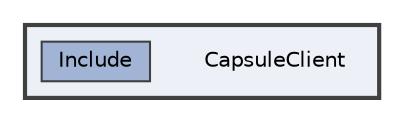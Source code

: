 digraph "C:/builds/bci/capsule/CapsuleClient"
{
 // LATEX_PDF_SIZE
  bgcolor="transparent";
  edge [fontname=Helvetica,fontsize=10,labelfontname=Helvetica,labelfontsize=10];
  node [fontname=Helvetica,fontsize=10,shape=box,height=0.2,width=0.4];
  compound=true
  subgraph clusterdir_47680dfb319cfa75b57789fd8076df88 {
    graph [ bgcolor="#edf0f7", pencolor="grey25", label="", fontname=Helvetica,fontsize=10 style="filled,bold", URL="dir_47680dfb319cfa75b57789fd8076df88.html",tooltip=""]
    dir_47680dfb319cfa75b57789fd8076df88 [shape=plaintext, label="CapsuleClient"];
  dir_a21c5a60e392b83dbefd250d71f40d6f [label="Include", fillcolor="#a2b4d6", color="grey25", style="filled", URL="dir_a21c5a60e392b83dbefd250d71f40d6f.html",tooltip=""];
  }
}
